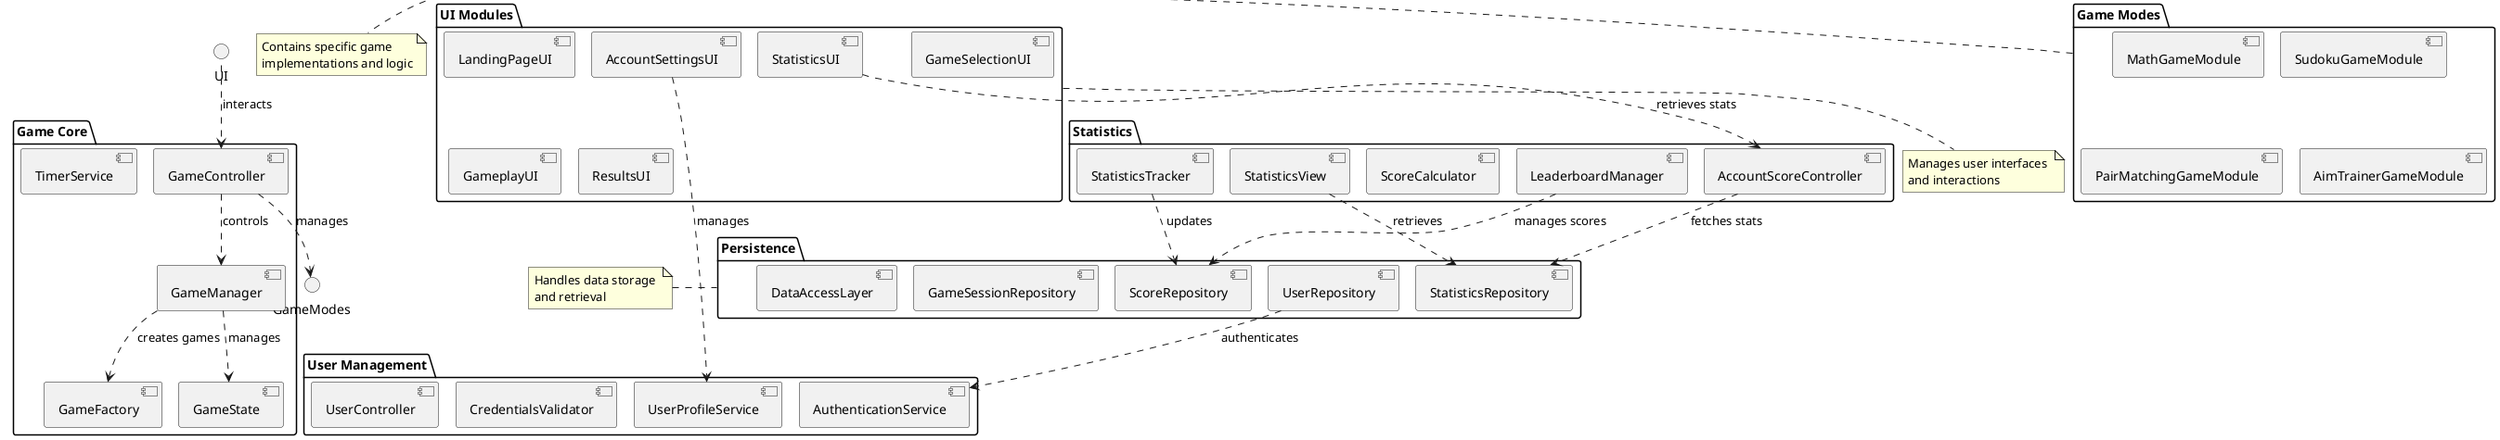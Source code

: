 @startuml Package Diagram
!pragma layout smetana

' User Management Package
package "User Management" {
    [AuthenticationService]
    [UserProfileService]
    [CredentialsValidator]
    [UserController]
}

' Game Core Package
package "Game Core" {
    [GameManager]
    [GameFactory]
    [GameState]
    [GameController]
    [TimerService]
}

' Game Modes Package
package "Game Modes" {
    [MathGameModule]
    [SudokuGameModule]
    [PairMatchingGameModule]
    [AimTrainerGameModule]
}

' Statistics Package
package "Statistics" {
    [StatisticsTracker]
    [StatisticsView]
    [ScoreCalculator]
    [LeaderboardManager]
    [AccountScoreController]
}

' UI Package
package "UI Modules" {
    [LandingPageUI]
    [GameSelectionUI]
    [GameplayUI]
    [ResultsUI]
    [AccountSettingsUI]
    [StatisticsUI]
}

' Persistence Package
package "Persistence" {
    [ScoreRepository]
    [UserRepository]
    [StatisticsRepository]
    [GameSessionRepository]
    [DataAccessLayer]
}

' Relationships
UserRepository ..> AuthenticationService : authenticates
GameManager ..> GameFactory : creates games
GameManager ..> GameState : manages
GameController ..> GameManager : controls
StatisticsTracker ..> ScoreRepository : updates
StatisticsView ..> StatisticsRepository : retrieves
LeaderboardManager ..> ScoreRepository : manages scores
AccountScoreController ..> StatisticsRepository : fetches stats

' Cross-package dependencies
GameController ..> GameModes : manages
UI ..> GameController : interacts
StatisticsUI ..> AccountScoreController : retrieves stats
AccountSettingsUI ..> UserProfileService : manages

note right of "Game Modes" : Contains specific game \nimplementations and logic
note left of Persistence : Handles data storage \nand retrieval
note bottom of "UI Modules" : Manages user interfaces \nand interactions
@enduml